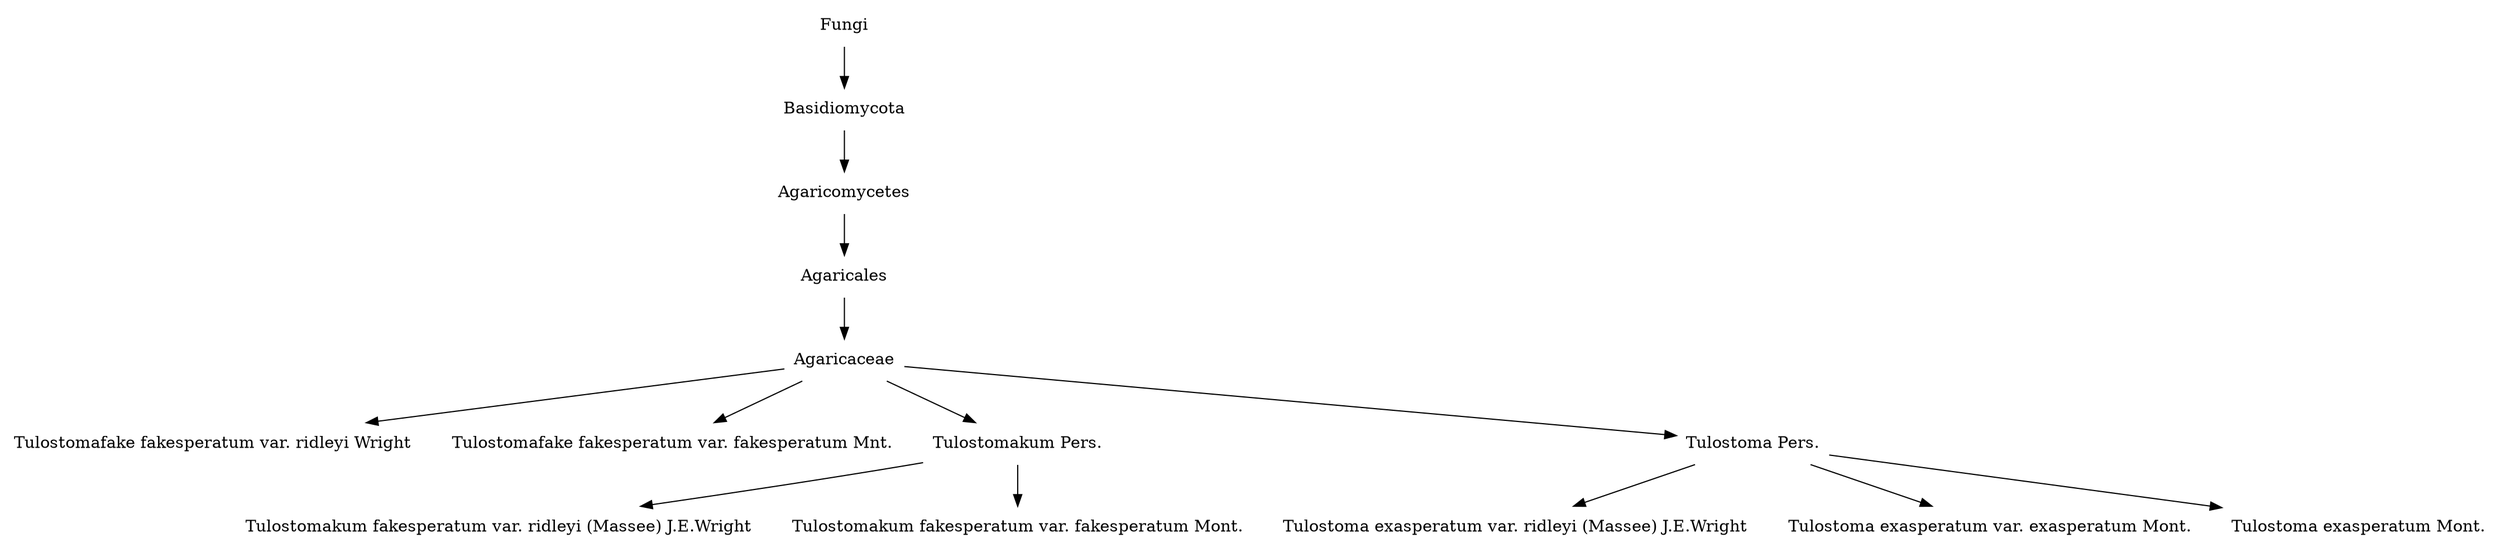 digraph G {
  node [shape=plaintext]

  n0  [label="Fungi"]
  n0 -> n1
  n1  [label="Basidiomycota"]
  n1 -> n2
  n2  [label="Agaricomycetes"]
  n2 -> n3
  n3  [label="Agaricales"]
  n3 -> n4
  n4  [label="Agaricaceae"]
  n4 -> n13
  n4 -> n12
  n4 -> n9
  n4 -> n5
  n5  [label="Tulostoma Pers."]
  n5 -> n8
  n5 -> n7
  n5 -> n6
  n6  [label="Tulostoma exasperatum Mont."]
  n7  [label="Tulostoma exasperatum var. exasperatum Mont."]
  n8  [label="Tulostoma exasperatum var. ridleyi (Massee) J.E.Wright"]
  n9  [label="Tulostomakum Pers."]
  n9 -> n11
  n9 -> n10
  n10  [label="Tulostomakum fakesperatum var. fakesperatum Mont."]
  n11  [label="Tulostomakum fakesperatum var. ridleyi (Massee) J.E.Wright"]
  n12  [label="Tulostomafake fakesperatum var. fakesperatum Mnt."]
  n13  [label="Tulostomafake fakesperatum var. ridleyi Wright"]
}
